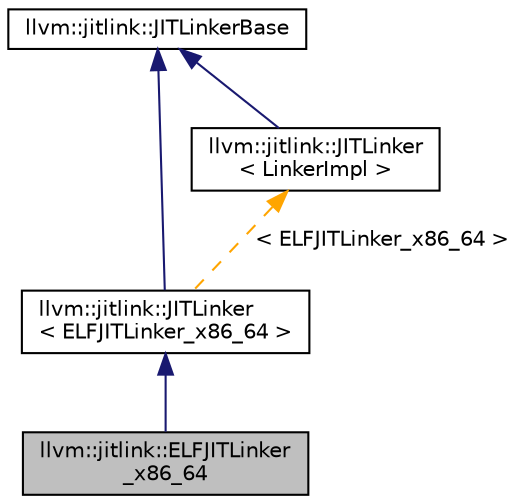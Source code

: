 digraph "llvm::jitlink::ELFJITLinker_x86_64"
{
 // LATEX_PDF_SIZE
  bgcolor="transparent";
  edge [fontname="Helvetica",fontsize="10",labelfontname="Helvetica",labelfontsize="10"];
  node [fontname="Helvetica",fontsize="10",shape=record];
  Node1 [label="llvm::jitlink::ELFJITLinker\l_x86_64",height=0.2,width=0.4,color="black", fillcolor="grey75", style="filled", fontcolor="black",tooltip=" "];
  Node2 -> Node1 [dir="back",color="midnightblue",fontsize="10",style="solid",fontname="Helvetica"];
  Node2 [label="llvm::jitlink::JITLinker\l\< ELFJITLinker_x86_64 \>",height=0.2,width=0.4,color="black",URL="$classllvm_1_1jitlink_1_1JITLinker.html",tooltip=" "];
  Node3 -> Node2 [dir="back",color="midnightblue",fontsize="10",style="solid",fontname="Helvetica"];
  Node3 [label="llvm::jitlink::JITLinkerBase",height=0.2,width=0.4,color="black",URL="$classllvm_1_1jitlink_1_1JITLinkerBase.html",tooltip="Base class for a JIT linker."];
  Node4 -> Node2 [dir="back",color="orange",fontsize="10",style="dashed",label=" \< ELFJITLinker_x86_64 \>" ,fontname="Helvetica"];
  Node4 [label="llvm::jitlink::JITLinker\l\< LinkerImpl \>",height=0.2,width=0.4,color="black",URL="$classllvm_1_1jitlink_1_1JITLinker.html",tooltip=" "];
  Node3 -> Node4 [dir="back",color="midnightblue",fontsize="10",style="solid",fontname="Helvetica"];
}
